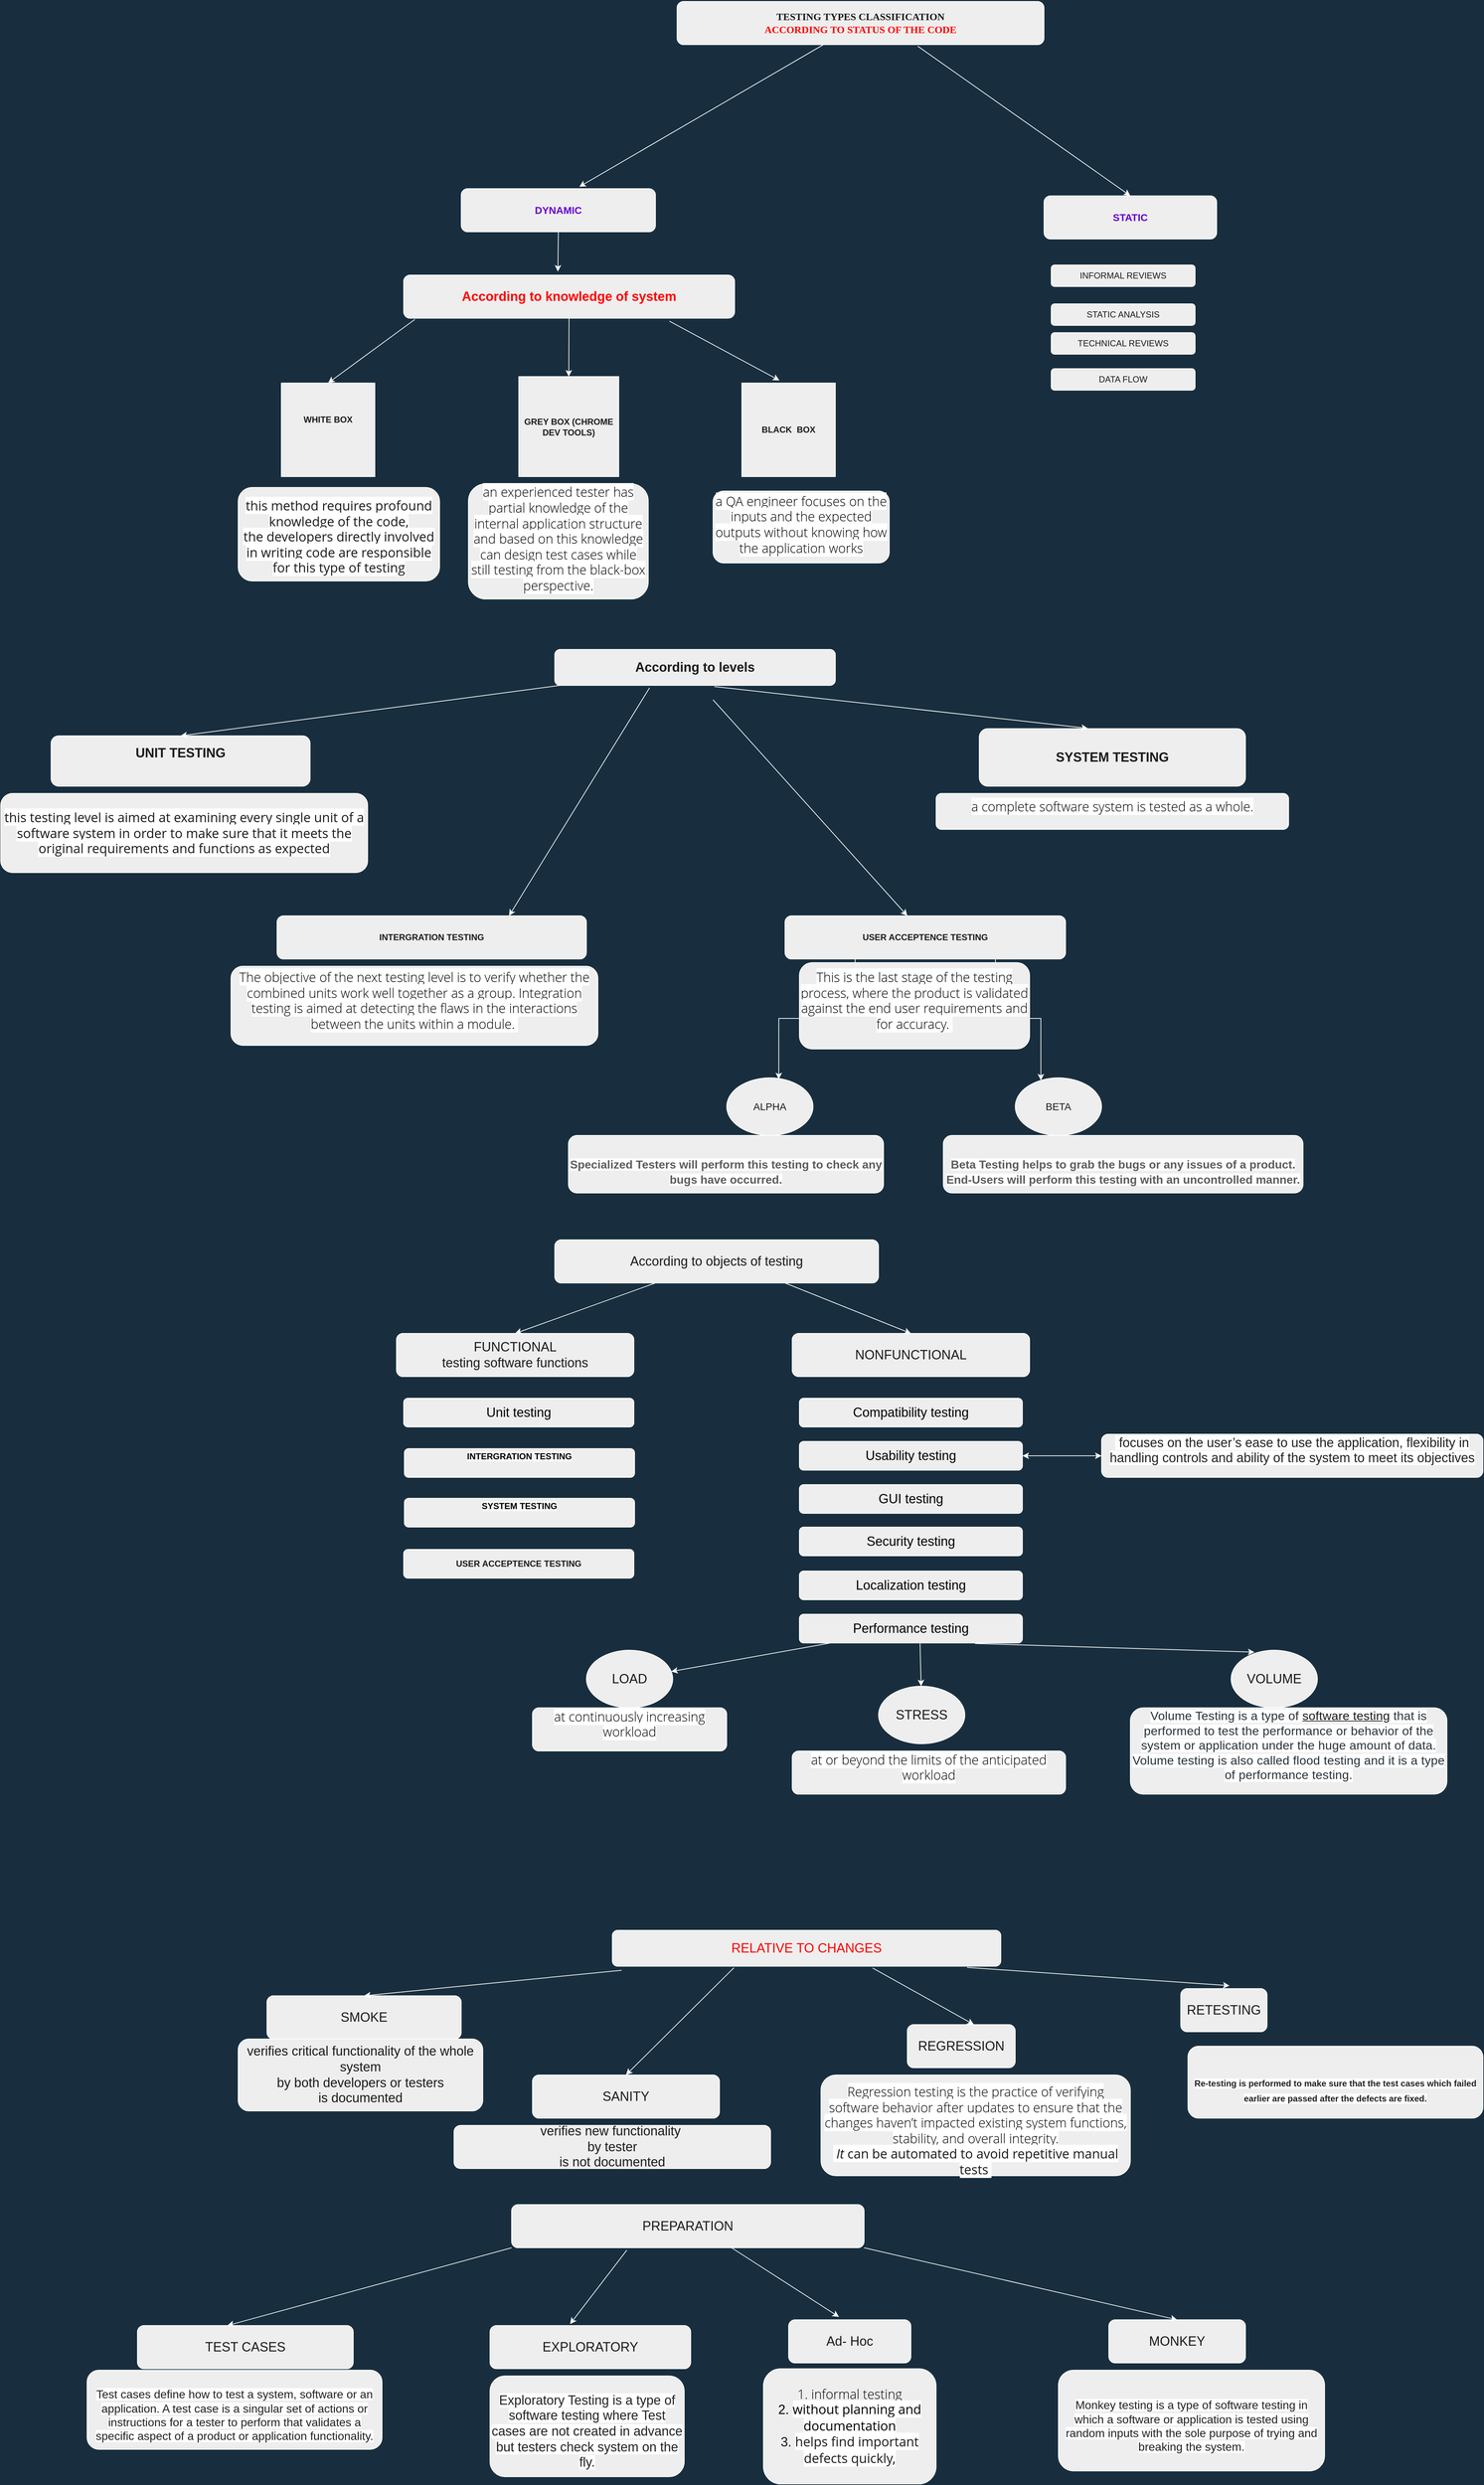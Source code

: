 <mxfile version="19.0.3" type="google"><diagram id="KOl38dJ7Nv1BKt8t19Uq" name="Page-1"><mxGraphModel grid="1" page="1" gridSize="10" guides="1" tooltips="1" connect="1" arrows="1" fold="1" pageScale="1" pageWidth="827" pageHeight="1169" background="#182E3E" math="0" shadow="0"><root><mxCell id="0"/><mxCell id="1" parent="0"/><mxCell id="ok3DUl94FiqJ0N4RThoj-1" value="&lt;h3&gt;&lt;font face=&quot;Times New Roman&quot;&gt;&lt;b style=&quot;&quot;&gt;&lt;font style=&quot;font-size: 14px;&quot;&gt;TESTING TYPES CLASSIFICATION&lt;/font&gt;&lt;br&gt;&lt;/b&gt;&lt;b style=&quot;color: rgb(255, 0, 0);&quot;&gt;ACCORDING TO STATUS OF THE CODE&lt;/b&gt;&lt;/font&gt;&lt;/h3&gt;" style="rounded=1;whiteSpace=wrap;html=1;fillColor=#EEEEEE;strokeColor=#FFFFFF;fontColor=#1A1A1A;" vertex="1" parent="1"><mxGeometry x="420" y="-950" width="510" height="60" as="geometry"/></mxCell><mxCell id="ok3DUl94FiqJ0N4RThoj-2" value="&lt;font style=&quot;font-size: 14px;&quot; color=&quot;#6600cc&quot;&gt;&lt;b&gt;DYNAMIC&lt;/b&gt;&lt;/font&gt;" style="rounded=1;whiteSpace=wrap;html=1;fillColor=#EEEEEE;strokeColor=#FFFFFF;fontColor=#1A1A1A;" vertex="1" parent="1"><mxGeometry x="120" y="-690" width="270" height="60" as="geometry"/></mxCell><mxCell id="ok3DUl94FiqJ0N4RThoj-3" value="&lt;b&gt;&lt;font style=&quot;font-size: 14px;&quot; color=&quot;#6600cc&quot;&gt;STATIC&lt;/font&gt;&lt;/b&gt;" style="rounded=1;whiteSpace=wrap;html=1;fillColor=#EEEEEE;strokeColor=#FFFFFF;fontColor=#1A1A1A;" vertex="1" parent="1"><mxGeometry x="930" y="-680" width="240" height="60" as="geometry"/></mxCell><mxCell id="ok3DUl94FiqJ0N4RThoj-4" value="&lt;b&gt;WHITE BOX&lt;br&gt;&lt;br&gt;&lt;br&gt;&lt;/b&gt;" style="whiteSpace=wrap;html=1;aspect=fixed;fillColor=#EEEEEE;strokeColor=#FFFFFF;fontColor=#1A1A1A;" vertex="1" parent="1"><mxGeometry x="-130" y="-420" width="130" height="130" as="geometry"/></mxCell><mxCell id="ok3DUl94FiqJ0N4RThoj-5" value="&lt;b&gt;BLACK&amp;nbsp; BOX&lt;/b&gt;" style="whiteSpace=wrap;html=1;aspect=fixed;fillColor=#EEEEEE;strokeColor=#FFFFFF;fontColor=#1A1A1A;" vertex="1" parent="1"><mxGeometry x="510" y="-420" width="130" height="130" as="geometry"/></mxCell><mxCell id="ok3DUl94FiqJ0N4RThoj-7" value="&lt;b&gt;&lt;font style=&quot;font-size: 18px;&quot;&gt;UNIT TESTING&lt;br&gt;&amp;nbsp;&lt;/font&gt;&lt;/b&gt;" style="rounded=1;whiteSpace=wrap;html=1;fillColor=#EEEEEE;strokeColor=#FFFFFF;fontColor=#1A1A1A;" vertex="1" parent="1"><mxGeometry x="-450" y="70" width="360" height="70" as="geometry"/></mxCell><mxCell id="ok3DUl94FiqJ0N4RThoj-8" value="&lt;b&gt;INTERGRATION TESTING &lt;/b&gt;" style="rounded=1;whiteSpace=wrap;html=1;fillColor=#EEEEEE;strokeColor=#FFFFFF;fontColor=#1A1A1A;" vertex="1" parent="1"><mxGeometry x="-136" y="320" width="430" height="60" as="geometry"/></mxCell><mxCell id="ok3DUl94FiqJ0N4RThoj-9" value="&lt;b&gt;&lt;font style=&quot;font-size: 18px;&quot;&gt;SYSTEM TESTING&lt;/font&gt;&lt;/b&gt;" style="rounded=1;whiteSpace=wrap;html=1;fillColor=#EEEEEE;strokeColor=#FFFFFF;fontColor=#1A1A1A;" vertex="1" parent="1"><mxGeometry x="840" y="60" width="370" height="80" as="geometry"/></mxCell><mxCell id="ok3DUl94FiqJ0N4RThoj-21" style="edgeStyle=orthogonalEdgeStyle;rounded=0;orthogonalLoop=1;jettySize=auto;html=1;exitX=0.25;exitY=1;exitDx=0;exitDy=0;entryX=0.603;entryY=0.025;entryDx=0;entryDy=0;entryPerimeter=0;fontSize=18;labelBackgroundColor=#182E3E;strokeColor=#FFFFFF;fontColor=#FFFFFF;" edge="1" parent="1" source="ok3DUl94FiqJ0N4RThoj-10" target="ok3DUl94FiqJ0N4RThoj-17"><mxGeometry relative="1" as="geometry"/></mxCell><mxCell id="ok3DUl94FiqJ0N4RThoj-22" style="edgeStyle=orthogonalEdgeStyle;rounded=0;orthogonalLoop=1;jettySize=auto;html=1;exitX=0.75;exitY=1;exitDx=0;exitDy=0;entryX=0.297;entryY=0.045;entryDx=0;entryDy=0;entryPerimeter=0;fontSize=18;labelBackgroundColor=#182E3E;strokeColor=#FFFFFF;fontColor=#FFFFFF;" edge="1" parent="1" source="ok3DUl94FiqJ0N4RThoj-10" target="ok3DUl94FiqJ0N4RThoj-18"><mxGeometry relative="1" as="geometry"/></mxCell><mxCell id="ok3DUl94FiqJ0N4RThoj-10" value="&lt;b&gt;USER ACCEPTENCE TESTING&lt;/b&gt;" style="rounded=1;whiteSpace=wrap;html=1;fillColor=#EEEEEE;strokeColor=#FFFFFF;fontColor=#1A1A1A;" vertex="1" parent="1"><mxGeometry x="570" y="320" width="390" height="60" as="geometry"/></mxCell><mxCell id="ok3DUl94FiqJ0N4RThoj-12" value="&lt;b&gt;GREY BOX (CHROME DEV TOOLS)&lt;/b&gt;" style="whiteSpace=wrap;html=1;aspect=fixed;fillColor=#EEEEEE;strokeColor=#FFFFFF;fontColor=#1A1A1A;" vertex="1" parent="1"><mxGeometry x="200" y="-429" width="139" height="139" as="geometry"/></mxCell><mxCell id="ok3DUl94FiqJ0N4RThoj-13" value="INFORMAL REVIEWS" style="rounded=1;whiteSpace=wrap;html=1;fillColor=#EEEEEE;strokeColor=#FFFFFF;fontColor=#1A1A1A;" vertex="1" parent="1"><mxGeometry x="940" y="-584" width="200" height="30" as="geometry"/></mxCell><mxCell id="ok3DUl94FiqJ0N4RThoj-14" value="STATIC ANALYSIS" style="rounded=1;whiteSpace=wrap;html=1;fillColor=#EEEEEE;strokeColor=#FFFFFF;fontColor=#1A1A1A;" vertex="1" parent="1"><mxGeometry x="940" y="-530" width="200" height="30" as="geometry"/></mxCell><mxCell id="ok3DUl94FiqJ0N4RThoj-15" value="TECHNICAL REVIEWS" style="rounded=1;whiteSpace=wrap;html=1;fillColor=#EEEEEE;strokeColor=#FFFFFF;fontColor=#1A1A1A;" vertex="1" parent="1"><mxGeometry x="940" y="-490" width="200" height="30" as="geometry"/></mxCell><mxCell id="ok3DUl94FiqJ0N4RThoj-16" value="DATA FLOW" style="rounded=1;whiteSpace=wrap;html=1;fillColor=#EEEEEE;strokeColor=#FFFFFF;fontColor=#1A1A1A;" vertex="1" parent="1"><mxGeometry x="940" y="-440" width="200" height="30" as="geometry"/></mxCell><mxCell id="ok3DUl94FiqJ0N4RThoj-17" value="ALPHA" style="ellipse;whiteSpace=wrap;html=1;fontSize=14;fillColor=#EEEEEE;strokeColor=#FFFFFF;fontColor=#1A1A1A;" vertex="1" parent="1"><mxGeometry x="489" y="545" width="120" height="80" as="geometry"/></mxCell><mxCell id="ok3DUl94FiqJ0N4RThoj-18" value="BETA" style="ellipse;whiteSpace=wrap;html=1;fontSize=14;fillColor=#EEEEEE;strokeColor=#FFFFFF;fontColor=#1A1A1A;" vertex="1" parent="1"><mxGeometry x="890" y="545" width="120" height="80" as="geometry"/></mxCell><mxCell id="ok3DUl94FiqJ0N4RThoj-19" value="&lt;font color=&quot;#ff0000&quot; style=&quot;font-size: 18px;&quot;&gt;&lt;b style=&quot;&quot;&gt;According to knowledge of system&lt;/b&gt;&lt;/font&gt;" style="rounded=1;whiteSpace=wrap;html=1;fontSize=14;fillColor=#EEEEEE;strokeColor=#FFFFFF;fontColor=#1A1A1A;" vertex="1" parent="1"><mxGeometry x="40" y="-570" width="460" height="60" as="geometry"/></mxCell><mxCell id="BhZdMBdCEgVZSFSEd9Ju-1" value="&lt;b&gt;According to levels&lt;/b&gt;" style="rounded=1;whiteSpace=wrap;html=1;fontSize=18;fillColor=#EEEEEE;strokeColor=#FFFFFF;fontColor=#1A1A1A;" vertex="1" parent="1"><mxGeometry x="250" y="-50" width="390" height="50" as="geometry"/></mxCell><mxCell id="BhZdMBdCEgVZSFSEd9Ju-2" value="According to objects of testing" style="rounded=1;whiteSpace=wrap;html=1;fontSize=18;fillColor=#EEEEEE;strokeColor=#FFFFFF;fontColor=#1A1A1A;" vertex="1" parent="1"><mxGeometry x="250" y="770" width="450" height="60" as="geometry"/></mxCell><mxCell id="BhZdMBdCEgVZSFSEd9Ju-3" value="FUNCTIONAL&lt;br&gt;testing software functions" style="rounded=1;whiteSpace=wrap;html=1;fontSize=18;fillColor=#EEEEEE;strokeColor=#FFFFFF;fontColor=#1A1A1A;" vertex="1" parent="1"><mxGeometry x="30" y="900" width="330" height="60" as="geometry"/></mxCell><mxCell id="BhZdMBdCEgVZSFSEd9Ju-4" value="NONFUNCTIONAL" style="rounded=1;whiteSpace=wrap;html=1;fontSize=18;fillColor=#EEEEEE;strokeColor=#FFFFFF;fontColor=#1A1A1A;" vertex="1" parent="1"><mxGeometry x="580" y="900" width="330" height="60" as="geometry"/></mxCell><mxCell id="BhZdMBdCEgVZSFSEd9Ju-5" value="&lt;font color=&quot;#000000&quot;&gt;Unit testing&lt;/font&gt;" style="rounded=1;whiteSpace=wrap;html=1;fontSize=18;fillColor=#EEEEEE;strokeColor=#FFFFFF;fontColor=#1A1A1A;" vertex="1" parent="1"><mxGeometry x="40" y="990" width="320" height="40" as="geometry"/></mxCell><mxCell id="BhZdMBdCEgVZSFSEd9Ju-6" value="&#10;&lt;b style=&quot;color: rgb(0, 0, 0); font-family: Helvetica; font-size: 12px; font-style: normal; font-variant-ligatures: normal; font-variant-caps: normal; letter-spacing: normal; orphans: 2; text-align: center; text-indent: 0px; text-transform: none; widows: 2; word-spacing: 0px; -webkit-text-stroke-width: 0px; background-color: rgb(248, 249, 250); text-decoration-thickness: initial; text-decoration-style: initial; text-decoration-color: initial;&quot;&gt;INTERGRATION TESTING&lt;/b&gt;&#10;&#10;" style="rounded=1;whiteSpace=wrap;html=1;fontSize=18;fillColor=#EEEEEE;strokeColor=#FFFFFF;fontColor=#1A1A1A;" vertex="1" parent="1"><mxGeometry x="41" y="1060" width="320" height="40" as="geometry"/></mxCell><mxCell id="BhZdMBdCEgVZSFSEd9Ju-8" value="&#10;&lt;b style=&quot;color: rgb(0, 0, 0); font-family: Helvetica; font-size: 12px; font-style: normal; font-variant-ligatures: normal; font-variant-caps: normal; letter-spacing: normal; orphans: 2; text-align: center; text-indent: 0px; text-transform: none; widows: 2; word-spacing: 0px; -webkit-text-stroke-width: 0px; background-color: rgb(248, 249, 250); text-decoration-thickness: initial; text-decoration-style: initial; text-decoration-color: initial;&quot;&gt;SYSTEM TESTING&lt;/b&gt;&#10;&#10;" style="rounded=1;whiteSpace=wrap;html=1;fontSize=18;fillColor=#EEEEEE;strokeColor=#FFFFFF;fontColor=#1A1A1A;" vertex="1" parent="1"><mxGeometry x="41" y="1129" width="320" height="40" as="geometry"/></mxCell><mxCell id="BhZdMBdCEgVZSFSEd9Ju-9" value="&lt;b&gt;USER ACCEPTENCE TESTING&lt;/b&gt;" style="rounded=1;whiteSpace=wrap;html=1;fillColor=#EEEEEE;strokeColor=#FFFFFF;fontColor=#1A1A1A;" vertex="1" parent="1"><mxGeometry x="40" y="1200" width="320" height="40" as="geometry"/></mxCell><mxCell id="BhZdMBdCEgVZSFSEd9Ju-10" value="&lt;font color=&quot;#000000&quot;&gt;Performance testing&lt;/font&gt;" style="rounded=1;whiteSpace=wrap;html=1;fontSize=18;fillColor=#EEEEEE;strokeColor=#FFFFFF;fontColor=#1A1A1A;" vertex="1" parent="1"><mxGeometry x="590" y="1290" width="310" height="40" as="geometry"/></mxCell><mxCell id="BhZdMBdCEgVZSFSEd9Ju-11" value="&lt;font color=&quot;#000000&quot;&gt;Usability testing&lt;/font&gt;" style="rounded=1;whiteSpace=wrap;html=1;fontSize=18;fillColor=#EEEEEE;strokeColor=#FFFFFF;fontColor=#1A1A1A;" vertex="1" parent="1"><mxGeometry x="590" y="1050" width="310" height="40" as="geometry"/></mxCell><mxCell id="BhZdMBdCEgVZSFSEd9Ju-12" value="&lt;font color=&quot;#000000&quot;&gt;GUI testing&lt;/font&gt;" style="rounded=1;whiteSpace=wrap;html=1;fontSize=18;fillColor=#EEEEEE;strokeColor=#FFFFFF;fontColor=#1A1A1A;" vertex="1" parent="1"><mxGeometry x="590" y="1110" width="310" height="40" as="geometry"/></mxCell><mxCell id="BhZdMBdCEgVZSFSEd9Ju-13" value="&lt;font color=&quot;#000000&quot;&gt;Security testing&lt;/font&gt;" style="rounded=1;whiteSpace=wrap;html=1;fontSize=18;fillColor=#EEEEEE;strokeColor=#FFFFFF;fontColor=#1A1A1A;" vertex="1" parent="1"><mxGeometry x="590" y="1169" width="310" height="40" as="geometry"/></mxCell><mxCell id="BhZdMBdCEgVZSFSEd9Ju-14" value="&lt;font color=&quot;#000000&quot;&gt;Localization testing&lt;/font&gt;" style="rounded=1;whiteSpace=wrap;html=1;fontSize=18;fillColor=#EEEEEE;strokeColor=#FFFFFF;fontColor=#1A1A1A;" vertex="1" parent="1"><mxGeometry x="590" y="1230" width="310" height="40" as="geometry"/></mxCell><mxCell id="BhZdMBdCEgVZSFSEd9Ju-15" value="&lt;font color=&quot;#000000&quot;&gt;Compatibility testing&lt;/font&gt;" style="rounded=1;whiteSpace=wrap;html=1;fontSize=18;fillColor=#EEEEEE;strokeColor=#FFFFFF;fontColor=#1A1A1A;" vertex="1" parent="1"><mxGeometry x="590" y="990" width="310" height="40" as="geometry"/></mxCell><mxCell id="BhZdMBdCEgVZSFSEd9Ju-16" value="LOAD" style="ellipse;whiteSpace=wrap;html=1;fontSize=18;fillColor=#EEEEEE;strokeColor=#FFFFFF;fontColor=#1A1A1A;" vertex="1" parent="1"><mxGeometry x="294" y="1340" width="120" height="80" as="geometry"/></mxCell><mxCell id="BhZdMBdCEgVZSFSEd9Ju-17" value="STRESS" style="ellipse;whiteSpace=wrap;html=1;fontSize=18;fillColor=#EEEEEE;strokeColor=#FFFFFF;fontColor=#1A1A1A;" vertex="1" parent="1"><mxGeometry x="700" y="1390" width="120" height="80" as="geometry"/></mxCell><mxCell id="BhZdMBdCEgVZSFSEd9Ju-18" value="VOLUME" style="ellipse;whiteSpace=wrap;html=1;fontSize=18;fillColor=#EEEEEE;strokeColor=#FFFFFF;fontColor=#1A1A1A;" vertex="1" parent="1"><mxGeometry x="1190" y="1340" width="120" height="80" as="geometry"/></mxCell><mxCell id="BhZdMBdCEgVZSFSEd9Ju-19" value="&lt;font color=&quot;#ff0000&quot;&gt;RELATIVE TO CHANGES&lt;/font&gt;" style="rounded=1;whiteSpace=wrap;html=1;fontSize=18;fillColor=#EEEEEE;strokeColor=#FFFFFF;fontColor=#1A1A1A;" vertex="1" parent="1"><mxGeometry x="330" y="1729" width="540" height="50" as="geometry"/></mxCell><mxCell id="BhZdMBdCEgVZSFSEd9Ju-20" value="REGRESSION" style="rounded=1;whiteSpace=wrap;html=1;fontSize=18;fillColor=#EEEEEE;strokeColor=#FFFFFF;fontColor=#1A1A1A;" vertex="1" parent="1"><mxGeometry x="740" y="1860" width="150" height="60" as="geometry"/></mxCell><mxCell id="BhZdMBdCEgVZSFSEd9Ju-21" value="SANITY" style="rounded=1;whiteSpace=wrap;html=1;fontSize=18;fillColor=#EEEEEE;strokeColor=#FFFFFF;fontColor=#1A1A1A;" vertex="1" parent="1"><mxGeometry x="219" y="1930" width="260" height="60" as="geometry"/></mxCell><mxCell id="BhZdMBdCEgVZSFSEd9Ju-22" value="SMOKE" style="rounded=1;whiteSpace=wrap;html=1;fontSize=18;fillColor=#EEEEEE;strokeColor=#FFFFFF;fontColor=#1A1A1A;" vertex="1" parent="1"><mxGeometry x="-150" y="1820" width="270" height="60" as="geometry"/></mxCell><mxCell id="BhZdMBdCEgVZSFSEd9Ju-23" value="RETESTING" style="rounded=1;whiteSpace=wrap;html=1;fontSize=18;fillColor=#EEEEEE;strokeColor=#FFFFFF;fontColor=#1A1A1A;" vertex="1" parent="1"><mxGeometry x="1120" y="1810" width="120" height="60" as="geometry"/></mxCell><mxCell id="BhZdMBdCEgVZSFSEd9Ju-26" value="" style="endArrow=classic;html=1;rounded=0;fontSize=18;exitX=0.024;exitY=1.112;exitDx=0;exitDy=0;exitPerimeter=0;entryX=0.5;entryY=0;entryDx=0;entryDy=0;labelBackgroundColor=#182E3E;strokeColor=#FFFFFF;fontColor=#FFFFFF;" edge="1" parent="1" source="BhZdMBdCEgVZSFSEd9Ju-19" target="BhZdMBdCEgVZSFSEd9Ju-22"><mxGeometry width="50" height="50" relative="1" as="geometry"><mxPoint x="430" y="1730" as="sourcePoint"/><mxPoint x="480" y="1680" as="targetPoint"/></mxGeometry></mxCell><mxCell id="BhZdMBdCEgVZSFSEd9Ju-27" value="" style="endArrow=classic;html=1;rounded=0;fontSize=18;entryX=0.5;entryY=0;entryDx=0;entryDy=0;exitX=0.313;exitY=1.042;exitDx=0;exitDy=0;exitPerimeter=0;labelBackgroundColor=#182E3E;strokeColor=#FFFFFF;fontColor=#FFFFFF;" edge="1" parent="1" source="BhZdMBdCEgVZSFSEd9Ju-19" target="BhZdMBdCEgVZSFSEd9Ju-21"><mxGeometry width="50" height="50" relative="1" as="geometry"><mxPoint x="366.86" y="1570" as="sourcePoint"/><mxPoint x="354" y="1630" as="targetPoint"/></mxGeometry></mxCell><mxCell id="BhZdMBdCEgVZSFSEd9Ju-28" value="" style="endArrow=classic;html=1;rounded=0;fontSize=18;exitX=0.67;exitY=1.048;exitDx=0;exitDy=0;exitPerimeter=0;entryX=0.617;entryY=0;entryDx=0;entryDy=0;entryPerimeter=0;labelBackgroundColor=#182E3E;strokeColor=#FFFFFF;fontColor=#FFFFFF;" edge="1" parent="1" source="BhZdMBdCEgVZSFSEd9Ju-19" target="BhZdMBdCEgVZSFSEd9Ju-20"><mxGeometry width="50" height="50" relative="1" as="geometry"><mxPoint x="430" y="1730" as="sourcePoint"/><mxPoint x="480" y="1680" as="targetPoint"/></mxGeometry></mxCell><mxCell id="BhZdMBdCEgVZSFSEd9Ju-29" value="" style="endArrow=classic;html=1;rounded=0;fontSize=18;exitX=0.913;exitY=1.032;exitDx=0;exitDy=0;exitPerimeter=0;entryX=0.565;entryY=-0.067;entryDx=0;entryDy=0;entryPerimeter=0;labelBackgroundColor=#182E3E;strokeColor=#FFFFFF;fontColor=#FFFFFF;" edge="1" parent="1" source="BhZdMBdCEgVZSFSEd9Ju-19" target="BhZdMBdCEgVZSFSEd9Ju-23"><mxGeometry width="50" height="50" relative="1" as="geometry"><mxPoint x="430" y="1730" as="sourcePoint"/><mxPoint x="750" y="1620" as="targetPoint"/></mxGeometry></mxCell><mxCell id="BhZdMBdCEgVZSFSEd9Ju-30" value="PREPARATION" style="rounded=1;whiteSpace=wrap;html=1;fontSize=18;fillColor=#EEEEEE;strokeColor=#FFFFFF;fontColor=#1A1A1A;" vertex="1" parent="1"><mxGeometry x="190" y="2110" width="490" height="60" as="geometry"/></mxCell><mxCell id="BhZdMBdCEgVZSFSEd9Ju-31" value="TEST CASES" style="rounded=1;whiteSpace=wrap;html=1;fontSize=18;fillColor=#EEEEEE;strokeColor=#FFFFFF;fontColor=#1A1A1A;" vertex="1" parent="1"><mxGeometry x="-330" y="2278" width="300" height="60" as="geometry"/></mxCell><mxCell id="BhZdMBdCEgVZSFSEd9Ju-32" value="EXPLORATORY" style="rounded=1;whiteSpace=wrap;html=1;fontSize=18;fillColor=#EEEEEE;strokeColor=#FFFFFF;fontColor=#1A1A1A;" vertex="1" parent="1"><mxGeometry x="160" y="2278" width="279" height="60" as="geometry"/></mxCell><mxCell id="BhZdMBdCEgVZSFSEd9Ju-33" value="Ad- Hoc" style="rounded=1;whiteSpace=wrap;html=1;fontSize=18;fillColor=#EEEEEE;strokeColor=#FFFFFF;fontColor=#1A1A1A;" vertex="1" parent="1"><mxGeometry x="575" y="2270" width="170" height="60" as="geometry"/></mxCell><mxCell id="BhZdMBdCEgVZSFSEd9Ju-34" value="MONKEY" style="rounded=1;whiteSpace=wrap;html=1;fontSize=18;fillColor=#EEEEEE;strokeColor=#FFFFFF;fontColor=#1A1A1A;" vertex="1" parent="1"><mxGeometry x="1020" y="2270" width="190" height="60" as="geometry"/></mxCell><mxCell id="BhZdMBdCEgVZSFSEd9Ju-35" value="" style="endArrow=classic;html=1;rounded=0;fontSize=18;exitX=0;exitY=1;exitDx=0;exitDy=0;entryX=0.417;entryY=0;entryDx=0;entryDy=0;entryPerimeter=0;labelBackgroundColor=#182E3E;strokeColor=#FFFFFF;fontColor=#FFFFFF;" edge="1" parent="1" source="BhZdMBdCEgVZSFSEd9Ju-30" target="BhZdMBdCEgVZSFSEd9Ju-31"><mxGeometry width="50" height="50" relative="1" as="geometry"><mxPoint x="430" y="1730" as="sourcePoint"/><mxPoint x="480" y="1680" as="targetPoint"/></mxGeometry></mxCell><mxCell id="BhZdMBdCEgVZSFSEd9Ju-43" value="" style="endArrow=classic;html=1;rounded=0;fontSize=181;exitX=0.327;exitY=1.053;exitDx=0;exitDy=0;entryX=0.399;entryY=-0.033;entryDx=0;entryDy=0;entryPerimeter=0;exitPerimeter=0;labelBackgroundColor=#182E3E;strokeColor=#FFFFFF;fontColor=#FFFFFF;" edge="1" parent="1" source="BhZdMBdCEgVZSFSEd9Ju-30" target="BhZdMBdCEgVZSFSEd9Ju-32"><mxGeometry width="50" height="50" relative="1" as="geometry"><mxPoint x="520" y="1880" as="sourcePoint"/><mxPoint x="570" y="1830" as="targetPoint"/></mxGeometry></mxCell><mxCell id="BhZdMBdCEgVZSFSEd9Ju-44" value="" style="endArrow=classic;html=1;rounded=0;fontSize=181;entryX=0.412;entryY=-0.067;entryDx=0;entryDy=0;entryPerimeter=0;exitX=0.624;exitY=1;exitDx=0;exitDy=0;exitPerimeter=0;labelBackgroundColor=#182E3E;strokeColor=#FFFFFF;fontColor=#FFFFFF;" edge="1" parent="1" source="BhZdMBdCEgVZSFSEd9Ju-30" target="BhZdMBdCEgVZSFSEd9Ju-33"><mxGeometry width="50" height="50" relative="1" as="geometry"><mxPoint x="560" y="1820" as="sourcePoint"/><mxPoint x="570" y="1840" as="targetPoint"/></mxGeometry></mxCell><mxCell id="BhZdMBdCEgVZSFSEd9Ju-45" value="" style="endArrow=classic;html=1;rounded=0;fontSize=181;exitX=1;exitY=1;exitDx=0;exitDy=0;entryX=0.5;entryY=0;entryDx=0;entryDy=0;labelBackgroundColor=#182E3E;strokeColor=#FFFFFF;fontColor=#FFFFFF;" edge="1" parent="1" source="BhZdMBdCEgVZSFSEd9Ju-30" target="BhZdMBdCEgVZSFSEd9Ju-34"><mxGeometry width="50" height="50" relative="1" as="geometry"><mxPoint x="520" y="1880" as="sourcePoint"/><mxPoint x="570" y="1830" as="targetPoint"/></mxGeometry></mxCell><mxCell id="BhZdMBdCEgVZSFSEd9Ju-48" value="&lt;span style=&quot;color: rgb(0, 0, 0); font-size: 18px; font-style: normal; font-variant-ligatures: normal; font-variant-caps: normal; letter-spacing: normal; orphans: 2; text-indent: 0px; text-transform: none; widows: 2; word-spacing: 0px; -webkit-text-stroke-width: 0px; text-decoration-thickness: initial; text-decoration-style: initial; text-decoration-color: initial; font-family: &amp;quot;Open Sans&amp;quot;, Arial, Helvetica, sans-serif; font-weight: 300; background-color: rgb(255, 255, 255); float: none; display: inline !important;&quot;&gt;&lt;div style=&quot;&quot;&gt;1. informal testing&lt;/div&gt;&lt;/span&gt;&lt;span style=&quot;color: rgb(0, 0, 0); font-family: Helvetica; font-size: 18px; font-style: normal; font-variant-ligatures: normal; font-variant-caps: normal; font-weight: 400; letter-spacing: normal; orphans: 2; text-indent: 0px; text-transform: none; widows: 2; word-spacing: 0px; -webkit-text-stroke-width: 0px; text-decoration-thickness: initial; text-decoration-style: initial; text-decoration-color: initial; background-color: rgb(248, 249, 250);&quot;&gt;&lt;div style=&quot;&quot;&gt;2.&amp;nbsp;&lt;span style=&quot;font-family: &amp;quot;Open Sans&amp;quot;, Arial, Helvetica, sans-serif; background-color: rgb(255, 255, 255);&quot;&gt;without planning and documentation&lt;/span&gt;&lt;/div&gt;&lt;/span&gt;&lt;div style=&quot;&quot;&gt;&lt;span style=&quot;background-color: initial;&quot;&gt;3.&amp;nbsp;&lt;/span&gt;&lt;span style=&quot;font-family: &amp;quot;Open Sans&amp;quot;, Arial, Helvetica, sans-serif; background-color: rgb(255, 255, 255);&quot;&gt;helps find important defects quickly,&lt;/span&gt;&lt;/div&gt;" style="rounded=1;whiteSpace=wrap;html=1;fontSize=18;align=center;fillColor=#EEEEEE;strokeColor=#FFFFFF;fontColor=#1A1A1A;" vertex="1" parent="1"><mxGeometry x="540" y="2338" width="240" height="160" as="geometry"/></mxCell><mxCell id="BhZdMBdCEgVZSFSEd9Ju-50" value="&lt;br&gt;&lt;div style=&quot;&quot;&gt;&lt;span style=&quot;background-color: rgb(255, 255, 255); font-family: &amp;quot;Open Sans&amp;quot;, Arial, Helvetica, sans-serif; font-size: 18px;&quot;&gt;this method requires profound knowledge of the code,&lt;/span&gt;&lt;/div&gt;&lt;span style=&quot;font-family: &amp;quot;Open Sans&amp;quot;, Arial, Helvetica, sans-serif; font-size: 18px; background-color: rgb(255, 255, 255);&quot;&gt;the developers directly involved in writing code are responsible for this type of testing&lt;/span&gt;" style="rounded=1;whiteSpace=wrap;html=1;fontSize=6;fillColor=#EEEEEE;strokeColor=#FFFFFF;fontColor=#1A1A1A;" vertex="1" parent="1"><mxGeometry x="-190" y="-275" width="280" height="130" as="geometry"/></mxCell><mxCell id="BhZdMBdCEgVZSFSEd9Ju-52" value="&#10;&lt;span style=&quot;color: rgb(0, 0, 0); font-family: &amp;quot;Open Sans&amp;quot;, Arial, Helvetica, sans-serif; font-size: 18px; font-style: normal; font-variant-ligatures: normal; font-variant-caps: normal; font-weight: 300; letter-spacing: normal; orphans: 2; text-align: start; text-indent: 0px; text-transform: none; widows: 2; word-spacing: 0px; -webkit-text-stroke-width: 0px; background-color: rgb(255, 255, 255); text-decoration-thickness: initial; text-decoration-style: initial; text-decoration-color: initial; float: none; display: inline !important;&quot;&gt;a QA engineer focuses on the inputs and the expected outputs without knowing how the application works&lt;/span&gt;&#10;&#10;" style="rounded=1;whiteSpace=wrap;html=1;fontSize=6;fillColor=#EEEEEE;strokeColor=#FFFFFF;fontColor=#1A1A1A;" vertex="1" parent="1"><mxGeometry x="470" y="-270" width="245" height="100" as="geometry"/></mxCell><mxCell id="BhZdMBdCEgVZSFSEd9Ju-53" value="&#10;&lt;span style=&quot;color: rgb(0, 0, 0); font-family: &amp;quot;Open Sans&amp;quot;, Arial, Helvetica, sans-serif; font-size: 18px; font-style: normal; font-variant-ligatures: normal; font-variant-caps: normal; font-weight: 300; letter-spacing: normal; orphans: 2; text-align: start; text-indent: 0px; text-transform: none; widows: 2; word-spacing: 0px; -webkit-text-stroke-width: 0px; background-color: rgb(255, 255, 255); text-decoration-thickness: initial; text-decoration-style: initial; text-decoration-color: initial; float: none; display: inline !important;&quot;&gt;an experienced tester has partial knowledge of the internal application structure and based on this knowledge can design test cases while still testing from the black-box perspective.&lt;/span&gt;&#10;&#10;" style="rounded=1;whiteSpace=wrap;html=1;fontSize=6;fillColor=#EEEEEE;strokeColor=#FFFFFF;fontColor=#1A1A1A;" vertex="1" parent="1"><mxGeometry x="130" y="-280" width="250" height="160" as="geometry"/></mxCell><mxCell id="BhZdMBdCEgVZSFSEd9Ju-54" value="&lt;span style=&quot;font-family: &amp;quot;Open Sans&amp;quot;, Arial, Helvetica, sans-serif; font-size: 18px; text-align: start; background-color: rgb(255, 255, 255);&quot;&gt;this testing level is aimed at examining every single unit of a software system in order to make sure that it meets the original requirements and functions as expected&lt;/span&gt;" style="rounded=1;whiteSpace=wrap;html=1;fontSize=6;fillColor=#EEEEEE;strokeColor=#FFFFFF;fontColor=#1A1A1A;" vertex="1" parent="1"><mxGeometry x="-520" y="150" width="510" height="110" as="geometry"/></mxCell><mxCell id="BhZdMBdCEgVZSFSEd9Ju-57" value="&#10;&lt;span style=&quot;color: rgb(0, 0, 0); font-family: &amp;quot;Open Sans&amp;quot;, Arial, Helvetica, sans-serif; font-size: 18px; font-style: normal; font-variant-ligatures: normal; font-variant-caps: normal; font-weight: 300; letter-spacing: normal; orphans: 2; text-align: start; text-indent: 0px; text-transform: none; widows: 2; word-spacing: 0px; -webkit-text-stroke-width: 0px; background-color: rgb(255, 255, 255); text-decoration-thickness: initial; text-decoration-style: initial; text-decoration-color: initial; float: none; display: inline !important;&quot;&gt;a complete software system is tested as a whole.&lt;/span&gt;&#10;&#10;" style="rounded=1;whiteSpace=wrap;html=1;fontSize=12;fillColor=#EEEEEE;strokeColor=#FFFFFF;fontColor=#1A1A1A;" vertex="1" parent="1"><mxGeometry x="780" y="150" width="490" height="50" as="geometry"/></mxCell><mxCell id="BhZdMBdCEgVZSFSEd9Ju-58" value="" style="endArrow=classic;html=1;rounded=0;fontSize=12;entryX=0.5;entryY=0;entryDx=0;entryDy=0;labelBackgroundColor=#182E3E;strokeColor=#FFFFFF;fontColor=#FFFFFF;" edge="1" parent="1" source="ok3DUl94FiqJ0N4RThoj-19" target="ok3DUl94FiqJ0N4RThoj-12"><mxGeometry width="50" height="50" relative="1" as="geometry"><mxPoint x="210" y="-290" as="sourcePoint"/><mxPoint x="250" y="-420" as="targetPoint"/><Array as="points"/></mxGeometry></mxCell><mxCell id="BhZdMBdCEgVZSFSEd9Ju-59" value="" style="endArrow=classic;html=1;rounded=0;fontSize=12;exitX=0.034;exitY=1.027;exitDx=0;exitDy=0;exitPerimeter=0;entryX=0.5;entryY=0;entryDx=0;entryDy=0;labelBackgroundColor=#182E3E;strokeColor=#FFFFFF;fontColor=#FFFFFF;" edge="1" parent="1" source="ok3DUl94FiqJ0N4RThoj-19" target="ok3DUl94FiqJ0N4RThoj-4"><mxGeometry width="50" height="50" relative="1" as="geometry"><mxPoint x="210" y="-290" as="sourcePoint"/><mxPoint x="260" y="-340" as="targetPoint"/></mxGeometry></mxCell><mxCell id="BhZdMBdCEgVZSFSEd9Ju-60" value="" style="endArrow=classic;html=1;rounded=0;fontSize=12;exitX=0.803;exitY=1.067;exitDx=0;exitDy=0;exitPerimeter=0;entryX=0.402;entryY=-0.028;entryDx=0;entryDy=0;entryPerimeter=0;labelBackgroundColor=#182E3E;strokeColor=#FFFFFF;fontColor=#FFFFFF;" edge="1" parent="1" source="ok3DUl94FiqJ0N4RThoj-19" target="ok3DUl94FiqJ0N4RThoj-5"><mxGeometry width="50" height="50" relative="1" as="geometry"><mxPoint x="210" y="-290" as="sourcePoint"/><mxPoint x="260" y="-340" as="targetPoint"/></mxGeometry></mxCell><mxCell id="BhZdMBdCEgVZSFSEd9Ju-62" value="" style="endArrow=classic;html=1;rounded=0;fontSize=12;exitX=0.5;exitY=1;exitDx=0;exitDy=0;entryX=0.466;entryY=-0.08;entryDx=0;entryDy=0;entryPerimeter=0;labelBackgroundColor=#182E3E;strokeColor=#FFFFFF;fontColor=#FFFFFF;" edge="1" parent="1" source="ok3DUl94FiqJ0N4RThoj-2" target="ok3DUl94FiqJ0N4RThoj-19"><mxGeometry width="50" height="50" relative="1" as="geometry"><mxPoint x="210" y="-590" as="sourcePoint"/><mxPoint x="250" y="-580" as="targetPoint"/></mxGeometry></mxCell><mxCell id="BhZdMBdCEgVZSFSEd9Ju-63" value="" style="endArrow=classic;html=1;rounded=0;fontSize=12;entryX=0.5;entryY=0;entryDx=0;entryDy=0;labelBackgroundColor=#182E3E;strokeColor=#FFFFFF;fontColor=#FFFFFF;" edge="1" parent="1" source="BhZdMBdCEgVZSFSEd9Ju-1" target="ok3DUl94FiqJ0N4RThoj-7"><mxGeometry width="50" height="50" relative="1" as="geometry"><mxPoint x="210" y="310" as="sourcePoint"/><mxPoint x="260" y="260" as="targetPoint"/></mxGeometry></mxCell><mxCell id="BhZdMBdCEgVZSFSEd9Ju-64" value="" style="endArrow=classic;html=1;rounded=0;fontSize=12;entryX=0.408;entryY=-0.005;entryDx=0;entryDy=0;entryPerimeter=0;exitX=0.569;exitY=1.032;exitDx=0;exitDy=0;exitPerimeter=0;labelBackgroundColor=#182E3E;strokeColor=#FFFFFF;fontColor=#FFFFFF;" edge="1" parent="1" source="BhZdMBdCEgVZSFSEd9Ju-1" target="ok3DUl94FiqJ0N4RThoj-9"><mxGeometry width="50" height="50" relative="1" as="geometry"><mxPoint x="210" y="110" as="sourcePoint"/><mxPoint x="260" y="60" as="targetPoint"/></mxGeometry></mxCell><mxCell id="BhZdMBdCEgVZSFSEd9Ju-65" value="" style="endArrow=classic;html=1;rounded=0;fontSize=12;exitX=0.338;exitY=1.064;exitDx=0;exitDy=0;exitPerimeter=0;entryX=0.75;entryY=0;entryDx=0;entryDy=0;labelBackgroundColor=#182E3E;strokeColor=#FFFFFF;fontColor=#FFFFFF;" edge="1" parent="1" source="BhZdMBdCEgVZSFSEd9Ju-1" target="ok3DUl94FiqJ0N4RThoj-8"><mxGeometry width="50" height="50" relative="1" as="geometry"><mxPoint x="120" y="220" as="sourcePoint"/><mxPoint x="40" y="310" as="targetPoint"/></mxGeometry></mxCell><mxCell id="BhZdMBdCEgVZSFSEd9Ju-66" value="&#10;&lt;span style=&quot;color: rgb(0, 0, 0); font-family: &amp;quot;Open Sans&amp;quot;, Arial, Helvetica, sans-serif; font-size: 18px; font-style: normal; font-variant-ligatures: normal; font-variant-caps: normal; font-weight: 300; letter-spacing: normal; orphans: 2; text-align: start; text-indent: 0px; text-transform: none; widows: 2; word-spacing: 0px; -webkit-text-stroke-width: 0px; background-color: rgb(255, 255, 255); text-decoration-thickness: initial; text-decoration-style: initial; text-decoration-color: initial; float: none; display: inline !important;&quot;&gt;The objective of the next testing level is to verify whether the combined units work well together as a group. Integration testing is aimed at detecting the flaws in the interactions between the units within a module.&lt;span&gt;&amp;nbsp;&lt;/span&gt;&lt;/span&gt;&#10;&#10;" style="rounded=1;whiteSpace=wrap;html=1;fontSize=12;fillColor=#EEEEEE;strokeColor=#FFFFFF;fontColor=#1A1A1A;" vertex="1" parent="1"><mxGeometry x="-200" y="390" width="510" height="110" as="geometry"/></mxCell><mxCell id="BhZdMBdCEgVZSFSEd9Ju-67" value="&#10;&lt;span style=&quot;color: rgb(0, 0, 0); font-family: &amp;quot;Open Sans&amp;quot;, Arial, Helvetica, sans-serif; font-size: 18px; font-style: normal; font-variant-ligatures: normal; font-variant-caps: normal; font-weight: 300; letter-spacing: normal; orphans: 2; text-align: start; text-indent: 0px; text-transform: none; widows: 2; word-spacing: 0px; -webkit-text-stroke-width: 0px; background-color: rgb(255, 255, 255); text-decoration-thickness: initial; text-decoration-style: initial; text-decoration-color: initial; float: none; display: inline !important;&quot;&gt;This is the last stage of the testing process, where the product is validated against the end user requirements and for accuracy.&lt;span&gt;&amp;nbsp;&lt;/span&gt;&lt;/span&gt;&#10;&#10;" style="rounded=1;whiteSpace=wrap;html=1;fontSize=12;fillColor=#EEEEEE;strokeColor=#FFFFFF;fontColor=#1A1A1A;" vertex="1" parent="1"><mxGeometry x="590" y="385" width="320" height="120" as="geometry"/></mxCell><mxCell id="BhZdMBdCEgVZSFSEd9Ju-68" style="edgeStyle=orthogonalEdgeStyle;rounded=0;orthogonalLoop=1;jettySize=auto;html=1;exitX=0.5;exitY=1;exitDx=0;exitDy=0;fontSize=12;labelBackgroundColor=#182E3E;strokeColor=#FFFFFF;fontColor=#FFFFFF;" edge="1" parent="1" source="ok3DUl94FiqJ0N4RThoj-8" target="ok3DUl94FiqJ0N4RThoj-8"><mxGeometry relative="1" as="geometry"/></mxCell><mxCell id="BhZdMBdCEgVZSFSEd9Ju-71" value="" style="endArrow=classic;html=1;rounded=0;fontSize=12;exitX=0.656;exitY=1.037;exitDx=0;exitDy=0;exitPerimeter=0;entryX=0.5;entryY=0;entryDx=0;entryDy=0;labelBackgroundColor=#182E3E;strokeColor=#FFFFFF;fontColor=#FFFFFF;" edge="1" parent="1" source="ok3DUl94FiqJ0N4RThoj-1" target="ok3DUl94FiqJ0N4RThoj-3"><mxGeometry width="50" height="50" relative="1" as="geometry"><mxPoint x="930" y="-520" as="sourcePoint"/><mxPoint x="980" y="-570" as="targetPoint"/></mxGeometry></mxCell><mxCell id="BhZdMBdCEgVZSFSEd9Ju-72" value="" style="endArrow=classic;html=1;rounded=0;fontSize=12;entryX=0.608;entryY=-0.043;entryDx=0;entryDy=0;entryPerimeter=0;labelBackgroundColor=#182E3E;strokeColor=#FFFFFF;fontColor=#FFFFFF;" edge="1" parent="1" source="ok3DUl94FiqJ0N4RThoj-1" target="ok3DUl94FiqJ0N4RThoj-2"><mxGeometry width="50" height="50" relative="1" as="geometry"><mxPoint x="930" y="-520" as="sourcePoint"/><mxPoint x="980" y="-570" as="targetPoint"/></mxGeometry></mxCell><mxCell id="BhZdMBdCEgVZSFSEd9Ju-73" value="" style="endArrow=classic;html=1;rounded=0;fontSize=12;labelBackgroundColor=#182E3E;strokeColor=#FFFFFF;fontColor=#FFFFFF;" edge="1" parent="1"><mxGeometry width="50" height="50" relative="1" as="geometry"><mxPoint x="470" y="20" as="sourcePoint"/><mxPoint x="740" y="320" as="targetPoint"/></mxGeometry></mxCell><mxCell id="BhZdMBdCEgVZSFSEd9Ju-74" value="" style="endArrow=classic;html=1;rounded=0;fontSize=12;labelBackgroundColor=#182E3E;strokeColor=#FFFFFF;fontColor=#FFFFFF;" edge="1" parent="1" source="BhZdMBdCEgVZSFSEd9Ju-10" target="BhZdMBdCEgVZSFSEd9Ju-16"><mxGeometry width="50" height="50" relative="1" as="geometry"><mxPoint x="610" y="1370" as="sourcePoint"/><mxPoint x="660" y="1320" as="targetPoint"/></mxGeometry></mxCell><mxCell id="BhZdMBdCEgVZSFSEd9Ju-75" value="" style="endArrow=classic;html=1;rounded=0;fontSize=12;exitX=0.541;exitY=1.018;exitDx=0;exitDy=0;exitPerimeter=0;labelBackgroundColor=#182E3E;strokeColor=#FFFFFF;fontColor=#FFFFFF;" edge="1" parent="1" source="BhZdMBdCEgVZSFSEd9Ju-10" target="BhZdMBdCEgVZSFSEd9Ju-17"><mxGeometry width="50" height="50" relative="1" as="geometry"><mxPoint x="610" y="1370" as="sourcePoint"/><mxPoint x="660" y="1320" as="targetPoint"/></mxGeometry></mxCell><mxCell id="BhZdMBdCEgVZSFSEd9Ju-76" value="" style="endArrow=classic;html=1;rounded=0;fontSize=12;exitX=0.787;exitY=1.018;exitDx=0;exitDy=0;exitPerimeter=0;entryX=0.271;entryY=0.034;entryDx=0;entryDy=0;entryPerimeter=0;labelBackgroundColor=#182E3E;strokeColor=#FFFFFF;fontColor=#FFFFFF;" edge="1" parent="1" source="BhZdMBdCEgVZSFSEd9Ju-10" target="BhZdMBdCEgVZSFSEd9Ju-18"><mxGeometry width="50" height="50" relative="1" as="geometry"><mxPoint x="610" y="1370" as="sourcePoint"/><mxPoint x="660" y="1320" as="targetPoint"/></mxGeometry></mxCell><mxCell id="BhZdMBdCEgVZSFSEd9Ju-77" value="&#10;&lt;span style=&quot;color: rgb(0, 0, 0); font-family: &amp;quot;Open Sans&amp;quot;, Arial, Helvetica, sans-serif; font-size: 18px; font-style: normal; font-variant-ligatures: normal; font-variant-caps: normal; font-weight: 300; letter-spacing: normal; orphans: 2; text-align: left; text-indent: 0px; text-transform: none; widows: 2; word-spacing: 0px; -webkit-text-stroke-width: 0px; background-color: rgb(255, 255, 255); text-decoration-thickness: initial; text-decoration-style: initial; text-decoration-color: initial; float: none; display: inline !important;&quot;&gt;at continuously increasing workload&lt;/span&gt;&#10;&#10;" style="rounded=1;whiteSpace=wrap;html=1;fontSize=12;fillColor=#EEEEEE;strokeColor=#FFFFFF;fontColor=#1A1A1A;" vertex="1" parent="1"><mxGeometry x="219" y="1420" width="270" height="60" as="geometry"/></mxCell><mxCell id="BhZdMBdCEgVZSFSEd9Ju-78" value="&#10;&lt;span style=&quot;color: rgb(0, 0, 0); font-family: &amp;quot;Open Sans&amp;quot;, Arial, Helvetica, sans-serif; font-size: 18px; font-style: normal; font-variant-ligatures: normal; font-variant-caps: normal; font-weight: 300; letter-spacing: normal; orphans: 2; text-align: left; text-indent: 0px; text-transform: none; widows: 2; word-spacing: 0px; -webkit-text-stroke-width: 0px; background-color: rgb(255, 255, 255); text-decoration-thickness: initial; text-decoration-style: initial; text-decoration-color: initial; float: none; display: inline !important;&quot;&gt;at or beyond the limits of the anticipated workload&lt;/span&gt;&#10;&#10;" style="rounded=1;whiteSpace=wrap;html=1;fontSize=12;fillColor=#EEEEEE;strokeColor=#FFFFFF;fontColor=#1A1A1A;" vertex="1" parent="1"><mxGeometry x="580" y="1480" width="380" height="60" as="geometry"/></mxCell><mxCell id="BhZdMBdCEgVZSFSEd9Ju-79" value="&#10;&lt;span style=&quot;color: rgb(39, 50, 57); font-family: urw-din, sans-serif; font-size: 17px; font-style: normal; font-variant-ligatures: normal; font-variant-caps: normal; font-weight: 400; letter-spacing: 0.162px; orphans: 2; text-align: left; text-indent: 0px; text-transform: none; widows: 2; word-spacing: 0px; -webkit-text-stroke-width: 0px; background-color: rgb(255, 255, 255); text-decoration-thickness: initial; text-decoration-style: initial; text-decoration-color: initial; float: none; display: inline !important;&quot;&gt;Volume Testing is a type of&lt;span&gt;&amp;nbsp;&lt;/span&gt;&lt;/span&gt;&lt;a style=&quot;box-sizing: border-box; margin: 0px; padding: 0px; border: 0px; font-size: 17px; vertical-align: baseline; outline: 0px; color: var(--color-gfg); text-decoration: underline; font-weight: 500; display: inline; word-break: break-word; font-family: urw-din, sans-serif; font-style: normal; font-variant-ligatures: normal; font-variant-caps: normal; letter-spacing: 0.162px; orphans: 2; text-align: left; text-indent: 0px; text-transform: none; widows: 2; word-spacing: 0px; -webkit-text-stroke-width: 0px; background-color: rgb(255, 255, 255);&quot; target=&quot;_blank&quot; rel=&quot;noopener&quot; href=&quot;https://www.geeksforgeeks.org/software-testing-basics/&quot;&gt;software testing&lt;/a&gt;&lt;span style=&quot;color: rgb(39, 50, 57); font-family: urw-din, sans-serif; font-size: 17px; font-style: normal; font-variant-ligatures: normal; font-variant-caps: normal; font-weight: 400; letter-spacing: 0.162px; orphans: 2; text-align: left; text-indent: 0px; text-transform: none; widows: 2; word-spacing: 0px; -webkit-text-stroke-width: 0px; background-color: rgb(255, 255, 255); text-decoration-thickness: initial; text-decoration-style: initial; text-decoration-color: initial; float: none; display: inline !important;&quot;&gt;&lt;span&gt;&amp;nbsp;&lt;/span&gt;that is performed to test the performance or behavior of the system or application under the huge amount of data. Volume testing is also called flood testing and it is a type of performance testing.&lt;/span&gt;&#10;&#10;" style="rounded=1;whiteSpace=wrap;html=1;fontSize=12;fillColor=#EEEEEE;strokeColor=#FFFFFF;fontColor=#1A1A1A;" vertex="1" parent="1"><mxGeometry x="1050" y="1420" width="440" height="120" as="geometry"/></mxCell><mxCell id="BhZdMBdCEgVZSFSEd9Ju-80" value="" style="endArrow=classic;html=1;rounded=0;fontSize=12;exitX=0.711;exitY=1;exitDx=0;exitDy=0;exitPerimeter=0;entryX=0.5;entryY=0;entryDx=0;entryDy=0;labelBackgroundColor=#182E3E;strokeColor=#FFFFFF;fontColor=#FFFFFF;" edge="1" parent="1" source="BhZdMBdCEgVZSFSEd9Ju-2" target="BhZdMBdCEgVZSFSEd9Ju-4"><mxGeometry width="50" height="50" relative="1" as="geometry"><mxPoint x="660" y="860" as="sourcePoint"/><mxPoint x="710" y="810" as="targetPoint"/></mxGeometry></mxCell><mxCell id="BhZdMBdCEgVZSFSEd9Ju-81" value="" style="endArrow=classic;html=1;rounded=0;fontSize=12;entryX=0.5;entryY=0;entryDx=0;entryDy=0;exitX=0.311;exitY=1;exitDx=0;exitDy=0;exitPerimeter=0;labelBackgroundColor=#182E3E;strokeColor=#FFFFFF;fontColor=#FFFFFF;" edge="1" parent="1" source="BhZdMBdCEgVZSFSEd9Ju-2" target="BhZdMBdCEgVZSFSEd9Ju-3"><mxGeometry width="50" height="50" relative="1" as="geometry"><mxPoint x="660" y="860" as="sourcePoint"/><mxPoint x="710" y="810" as="targetPoint"/></mxGeometry></mxCell><mxCell id="BhZdMBdCEgVZSFSEd9Ju-82" value="&lt;br&gt;&lt;span style=&quot;color: rgb(0, 0, 0); font-family: &amp;quot;Open Sans&amp;quot;, Arial, Helvetica, sans-serif; font-size: 18px; font-style: normal; font-variant-ligatures: normal; font-variant-caps: normal; font-weight: 300; letter-spacing: normal; orphans: 2; text-align: start; text-indent: 0px; text-transform: none; widows: 2; word-spacing: 0px; -webkit-text-stroke-width: 0px; background-color: rgb(255, 255, 255); text-decoration-thickness: initial; text-decoration-style: initial; text-decoration-color: initial; float: none; display: inline !important;&quot;&gt;Regression testing is the practice of verifying software behavior after updates to ensure that the changes haven’t impacted existing system functions, stability, and overall integrity.&lt;br&gt;&lt;/span&gt;&lt;span style=&quot;font-family: &amp;quot;Open Sans&amp;quot;, Arial, Helvetica, sans-serif; font-size: 18px; text-align: start; background-color: rgb(255, 255, 255);&quot;&gt;&lt;i&gt;&amp;nbsp;It&amp;nbsp;&lt;/i&gt;can be automated to avoid repetitive manual tests&amp;nbsp;&lt;/span&gt;&lt;br&gt;" style="rounded=1;whiteSpace=wrap;html=1;fontSize=12;fillColor=#EEEEEE;strokeColor=#FFFFFF;fontColor=#1A1A1A;" vertex="1" parent="1"><mxGeometry x="620" y="1930" width="430" height="140" as="geometry"/></mxCell><mxCell id="BhZdMBdCEgVZSFSEd9Ju-83" value="&#10;&lt;span style=&quot;color: rgb(34, 34, 34); font-family: &amp;quot;Source Sans Pro&amp;quot;, sans-serif; font-size: 18px; font-style: normal; font-variant-ligatures: normal; font-variant-caps: normal; font-weight: 400; letter-spacing: normal; orphans: 2; text-align: left; text-indent: 0px; text-transform: none; widows: 2; word-spacing: 0px; -webkit-text-stroke-width: 0px; background-color: rgb(255, 255, 255); text-decoration-thickness: initial; text-decoration-style: initial; text-decoration-color: initial; float: none; display: inline !important;&quot;&gt;&lt;span&gt;&amp;nbsp;&lt;/span&gt;focuses on the user’s ease to use the application, flexibility in handling controls and ability of the system to meet its objectives&lt;/span&gt;&#10;&#10;" style="rounded=1;whiteSpace=wrap;html=1;fontSize=12;fillColor=#EEEEEE;strokeColor=#FFFFFF;fontColor=#1A1A1A;" vertex="1" parent="1"><mxGeometry x="1010" y="1040" width="530" height="60" as="geometry"/></mxCell><mxCell id="BhZdMBdCEgVZSFSEd9Ju-84" value="" style="endArrow=classic;startArrow=classic;html=1;rounded=0;fontSize=12;entryX=0;entryY=0.5;entryDx=0;entryDy=0;labelBackgroundColor=#182E3E;strokeColor=#FFFFFF;fontColor=#FFFFFF;" edge="1" parent="1" target="BhZdMBdCEgVZSFSEd9Ju-83"><mxGeometry width="50" height="50" relative="1" as="geometry"><mxPoint x="900" y="1070" as="sourcePoint"/><mxPoint x="940" y="1080" as="targetPoint"/></mxGeometry></mxCell><mxCell id="BhZdMBdCEgVZSFSEd9Ju-86" value="&lt;font style=&quot;font-size: 18px;&quot;&gt;verifies critical functionality of the whole system&lt;br&gt;by both developers or testers&lt;br&gt;is documented&lt;br&gt;&lt;/font&gt;" style="rounded=1;whiteSpace=wrap;html=1;fontSize=12;fillColor=#EEEEEE;strokeColor=#FFFFFF;fontColor=#1A1A1A;" vertex="1" parent="1"><mxGeometry x="-190" y="1880" width="340" height="100" as="geometry"/></mxCell><mxCell id="BhZdMBdCEgVZSFSEd9Ju-87" value="verifies new functionality&amp;nbsp;&lt;br&gt;by tester&lt;br&gt;is not documented" style="rounded=1;whiteSpace=wrap;html=1;fontSize=18;fillColor=#EEEEEE;strokeColor=#FFFFFF;fontColor=#1A1A1A;" vertex="1" parent="1"><mxGeometry x="110" y="2000" width="440" height="60" as="geometry"/></mxCell><mxCell id="BhZdMBdCEgVZSFSEd9Ju-88" value="&lt;b&gt;&lt;br&gt;&lt;span style=&quot;color: rgb(92, 92, 92); font-family: Assistant, sans-serif; font-size: 16px; font-style: normal; font-variant-ligatures: normal; font-variant-caps: normal; letter-spacing: normal; orphans: 2; text-align: start; text-indent: 0px; text-transform: none; widows: 2; word-spacing: 0px; -webkit-text-stroke-width: 0px; background-color: rgb(255, 255, 255); text-decoration-thickness: initial; text-decoration-style: initial; text-decoration-color: initial; float: none; display: inline !important;&quot;&gt;Specialized Testers will perform this testing to check any bugs have occurred.&lt;/span&gt;&lt;br&gt;&lt;/b&gt;" style="rounded=1;whiteSpace=wrap;html=1;fontSize=18;fillColor=#EEEEEE;strokeColor=#FFFFFF;fontColor=#1A1A1A;" vertex="1" parent="1"><mxGeometry x="269" y="625" width="438" height="80" as="geometry"/></mxCell><mxCell id="BhZdMBdCEgVZSFSEd9Ju-89" value="&lt;b&gt;&lt;br&gt;&lt;span style=&quot;color: rgb(92, 92, 92); font-family: Assistant, sans-serif; font-size: 16px; font-style: normal; font-variant-ligatures: normal; font-variant-caps: normal; letter-spacing: normal; orphans: 2; text-align: start; text-indent: 0px; text-transform: none; widows: 2; word-spacing: 0px; -webkit-text-stroke-width: 0px; background-color: rgb(255, 255, 255); text-decoration-thickness: initial; text-decoration-style: initial; text-decoration-color: initial; float: none; display: inline !important;&quot;&gt;Beta Testing helps to grab the bugs or any issues of a product. End-Users will perform this testing with an uncontrolled manner.&lt;/span&gt;&lt;br&gt;&lt;/b&gt;" style="rounded=1;whiteSpace=wrap;html=1;fontSize=18;fillColor=#EEEEEE;strokeColor=#FFFFFF;fontColor=#1A1A1A;" vertex="1" parent="1"><mxGeometry x="790" y="625" width="500" height="80" as="geometry"/></mxCell><mxCell id="BhZdMBdCEgVZSFSEd9Ju-91" value="&lt;b&gt;&lt;font style=&quot;font-size: 12px;&quot;&gt;&lt;br&gt;&lt;span style=&quot;color: rgb(32, 33, 36); font-style: normal; font-variant-ligatures: normal; font-variant-caps: normal; letter-spacing: normal; orphans: 2; text-align: left; text-indent: 0px; text-transform: none; widows: 2; word-spacing: 0px; -webkit-text-stroke-width: 0px; background-color: rgb(255, 255, 255); text-decoration-thickness: initial; text-decoration-style: initial; text-decoration-color: initial;&quot;&gt;Re-testing is performed to make sure that the test cases which failed earlier are passed after the defects are fixed.&lt;/span&gt;&lt;/font&gt;&lt;br&gt;&lt;/b&gt;" style="rounded=1;whiteSpace=wrap;html=1;fontSize=18;fillColor=#EEEEEE;strokeColor=#FFFFFF;fontColor=#1A1A1A;" vertex="1" parent="1"><mxGeometry x="1130" y="1890" width="410" height="100" as="geometry"/></mxCell><mxCell id="BhZdMBdCEgVZSFSEd9Ju-93" style="edgeStyle=orthogonalEdgeStyle;rounded=0;orthogonalLoop=1;jettySize=auto;html=1;exitX=0.5;exitY=1;exitDx=0;exitDy=0;fontFamily=Helvetica;fontSize=12;labelBackgroundColor=#182E3E;strokeColor=#FFFFFF;fontColor=#FFFFFF;" edge="1" parent="1" source="BhZdMBdCEgVZSFSEd9Ju-91" target="BhZdMBdCEgVZSFSEd9Ju-91"><mxGeometry relative="1" as="geometry"/></mxCell><mxCell id="BhZdMBdCEgVZSFSEd9Ju-94" value="&lt;br&gt;&lt;span style=&quot;color: rgb(32, 33, 36); font-family: arial, sans-serif; font-size: 16px; font-style: normal; font-variant-ligatures: normal; font-variant-caps: normal; letter-spacing: normal; orphans: 2; text-align: left; text-indent: 0px; text-transform: none; widows: 2; word-spacing: 0px; -webkit-text-stroke-width: 0px; background-color: rgb(255, 255, 255); text-decoration-thickness: initial; text-decoration-style: initial; text-decoration-color: initial; float: none; display: inline !important;&quot;&gt;Monkey testing is&lt;span&gt;&amp;nbsp;&lt;/span&gt;&lt;/span&gt;&lt;span style=&quot;color: rgb(32, 33, 36); font-family: arial, sans-serif; font-size: 16px; font-style: normal; font-variant-ligatures: normal; font-variant-caps: normal; letter-spacing: normal; orphans: 2; text-align: left; text-indent: 0px; text-transform: none; widows: 2; word-spacing: 0px; -webkit-text-stroke-width: 0px; background-color: rgb(255, 255, 255); text-decoration-thickness: initial; text-decoration-style: initial; text-decoration-color: initial;&quot;&gt;a type of software testing in which a software or application is tested using random inputs with the sole purpose of trying and breaking the system&lt;/span&gt;&lt;span style=&quot;color: rgb(32, 33, 36); font-family: arial, sans-serif; font-size: 16px; font-style: normal; font-variant-ligatures: normal; font-variant-caps: normal; letter-spacing: normal; orphans: 2; text-align: left; text-indent: 0px; text-transform: none; widows: 2; word-spacing: 0px; -webkit-text-stroke-width: 0px; background-color: rgb(255, 255, 255); text-decoration-thickness: initial; text-decoration-style: initial; text-decoration-color: initial; float: none; display: inline !important;&quot;&gt;.&lt;/span&gt;&lt;br&gt;" style="rounded=1;whiteSpace=wrap;html=1;fontFamily=Helvetica;fontSize=12;fillColor=#EEEEEE;strokeColor=#FFFFFF;fontColor=#1A1A1A;" vertex="1" parent="1"><mxGeometry x="950" y="2340" width="370" height="140" as="geometry"/></mxCell><mxCell id="BhZdMBdCEgVZSFSEd9Ju-95" style="edgeStyle=orthogonalEdgeStyle;rounded=0;orthogonalLoop=1;jettySize=auto;html=1;exitX=0.5;exitY=1;exitDx=0;exitDy=0;fontFamily=Helvetica;fontSize=12;labelBackgroundColor=#182E3E;strokeColor=#FFFFFF;fontColor=#FFFFFF;" edge="1" parent="1" source="BhZdMBdCEgVZSFSEd9Ju-94" target="BhZdMBdCEgVZSFSEd9Ju-94"><mxGeometry relative="1" as="geometry"/></mxCell><mxCell id="BhZdMBdCEgVZSFSEd9Ju-96" style="edgeStyle=orthogonalEdgeStyle;rounded=0;orthogonalLoop=1;jettySize=auto;html=1;exitX=0.5;exitY=1;exitDx=0;exitDy=0;fontFamily=Helvetica;fontSize=12;labelBackgroundColor=#182E3E;strokeColor=#FFFFFF;fontColor=#FFFFFF;" edge="1" parent="1" source="BhZdMBdCEgVZSFSEd9Ju-94" target="BhZdMBdCEgVZSFSEd9Ju-94"><mxGeometry relative="1" as="geometry"/></mxCell><mxCell id="BhZdMBdCEgVZSFSEd9Ju-97" value="&lt;br&gt;&lt;span style=&quot;box-sizing: inherit; color: rgb(34, 34, 34); font-family: &amp;quot;Source Sans Pro&amp;quot;, sans-serif; font-size: 18px; font-style: normal; font-variant-ligatures: normal; font-variant-caps: normal; letter-spacing: normal; orphans: 2; text-align: start; text-indent: 0px; text-transform: none; widows: 2; word-spacing: 0px; -webkit-text-stroke-width: 0px; background-color: rgb(255, 255, 255); text-decoration-thickness: initial; text-decoration-style: initial; text-decoration-color: initial;&quot;&gt;Exploratory Testing&lt;/span&gt;&lt;span style=&quot;color: rgb(34, 34, 34); font-family: &amp;quot;Source Sans Pro&amp;quot;, sans-serif; font-size: 18px; font-style: normal; font-variant-ligatures: normal; font-variant-caps: normal; letter-spacing: normal; orphans: 2; text-align: start; text-indent: 0px; text-transform: none; widows: 2; word-spacing: 0px; -webkit-text-stroke-width: 0px; background-color: rgb(255, 255, 255); text-decoration-thickness: initial; text-decoration-style: initial; text-decoration-color: initial; float: none; display: inline !important;&quot;&gt;&lt;span&gt;&amp;nbsp;&lt;/span&gt;is a type of software testing where Test cases are not created in advance but testers check system on the fly.&lt;/span&gt;&lt;br&gt;" style="rounded=1;whiteSpace=wrap;html=1;fontFamily=Helvetica;fontSize=12;fillColor=#EEEEEE;strokeColor=#FFFFFF;fontColor=#1A1A1A;" vertex="1" parent="1"><mxGeometry x="160" y="2348" width="270" height="140" as="geometry"/></mxCell><mxCell id="BhZdMBdCEgVZSFSEd9Ju-98" value="&lt;br&gt;&lt;span style=&quot;color: rgb(32, 33, 36); font-family: arial, sans-serif; font-size: 16px; font-style: normal; font-variant-ligatures: normal; font-variant-caps: normal; letter-spacing: normal; orphans: 2; text-align: start; text-indent: 0px; text-transform: none; widows: 2; word-spacing: 0px; -webkit-text-stroke-width: 0px; background-color: rgb(255, 255, 255); text-decoration-thickness: initial; text-decoration-style: initial; text-decoration-color: initial; float: none; display: inline !important;&quot;&gt;Test cases&lt;span&gt;&amp;nbsp;&lt;/span&gt;&lt;/span&gt;&lt;span style=&quot;color: rgb(32, 33, 36); font-family: arial, sans-serif; font-size: 16px; font-style: normal; font-variant-ligatures: normal; font-variant-caps: normal; letter-spacing: normal; orphans: 2; text-align: start; text-indent: 0px; text-transform: none; widows: 2; word-spacing: 0px; -webkit-text-stroke-width: 0px; background-color: rgb(255, 255, 255); text-decoration-thickness: initial; text-decoration-style: initial; text-decoration-color: initial;&quot;&gt;define how to test a system, software or an application&lt;/span&gt;&lt;span style=&quot;color: rgb(32, 33, 36); font-family: arial, sans-serif; font-size: 16px; font-style: normal; font-variant-ligatures: normal; font-variant-caps: normal; letter-spacing: normal; orphans: 2; text-align: start; text-indent: 0px; text-transform: none; widows: 2; word-spacing: 0px; -webkit-text-stroke-width: 0px; background-color: rgb(255, 255, 255); text-decoration-thickness: initial; text-decoration-style: initial; text-decoration-color: initial; float: none; display: inline !important;&quot;&gt;. A test case is a singular set of actions or instructions for a tester to perform that validates a specific aspect of a product or application functionality.&lt;/span&gt;&lt;br&gt;" style="rounded=1;whiteSpace=wrap;html=1;sketch=0;fillColor=#EEEEEE;strokeColor=#FFFFFF;fontColor=#1A1A1A;" vertex="1" parent="1"><mxGeometry x="-400" y="2340" width="410" height="110" as="geometry"/></mxCell></root></mxGraphModel></diagram></mxfile>